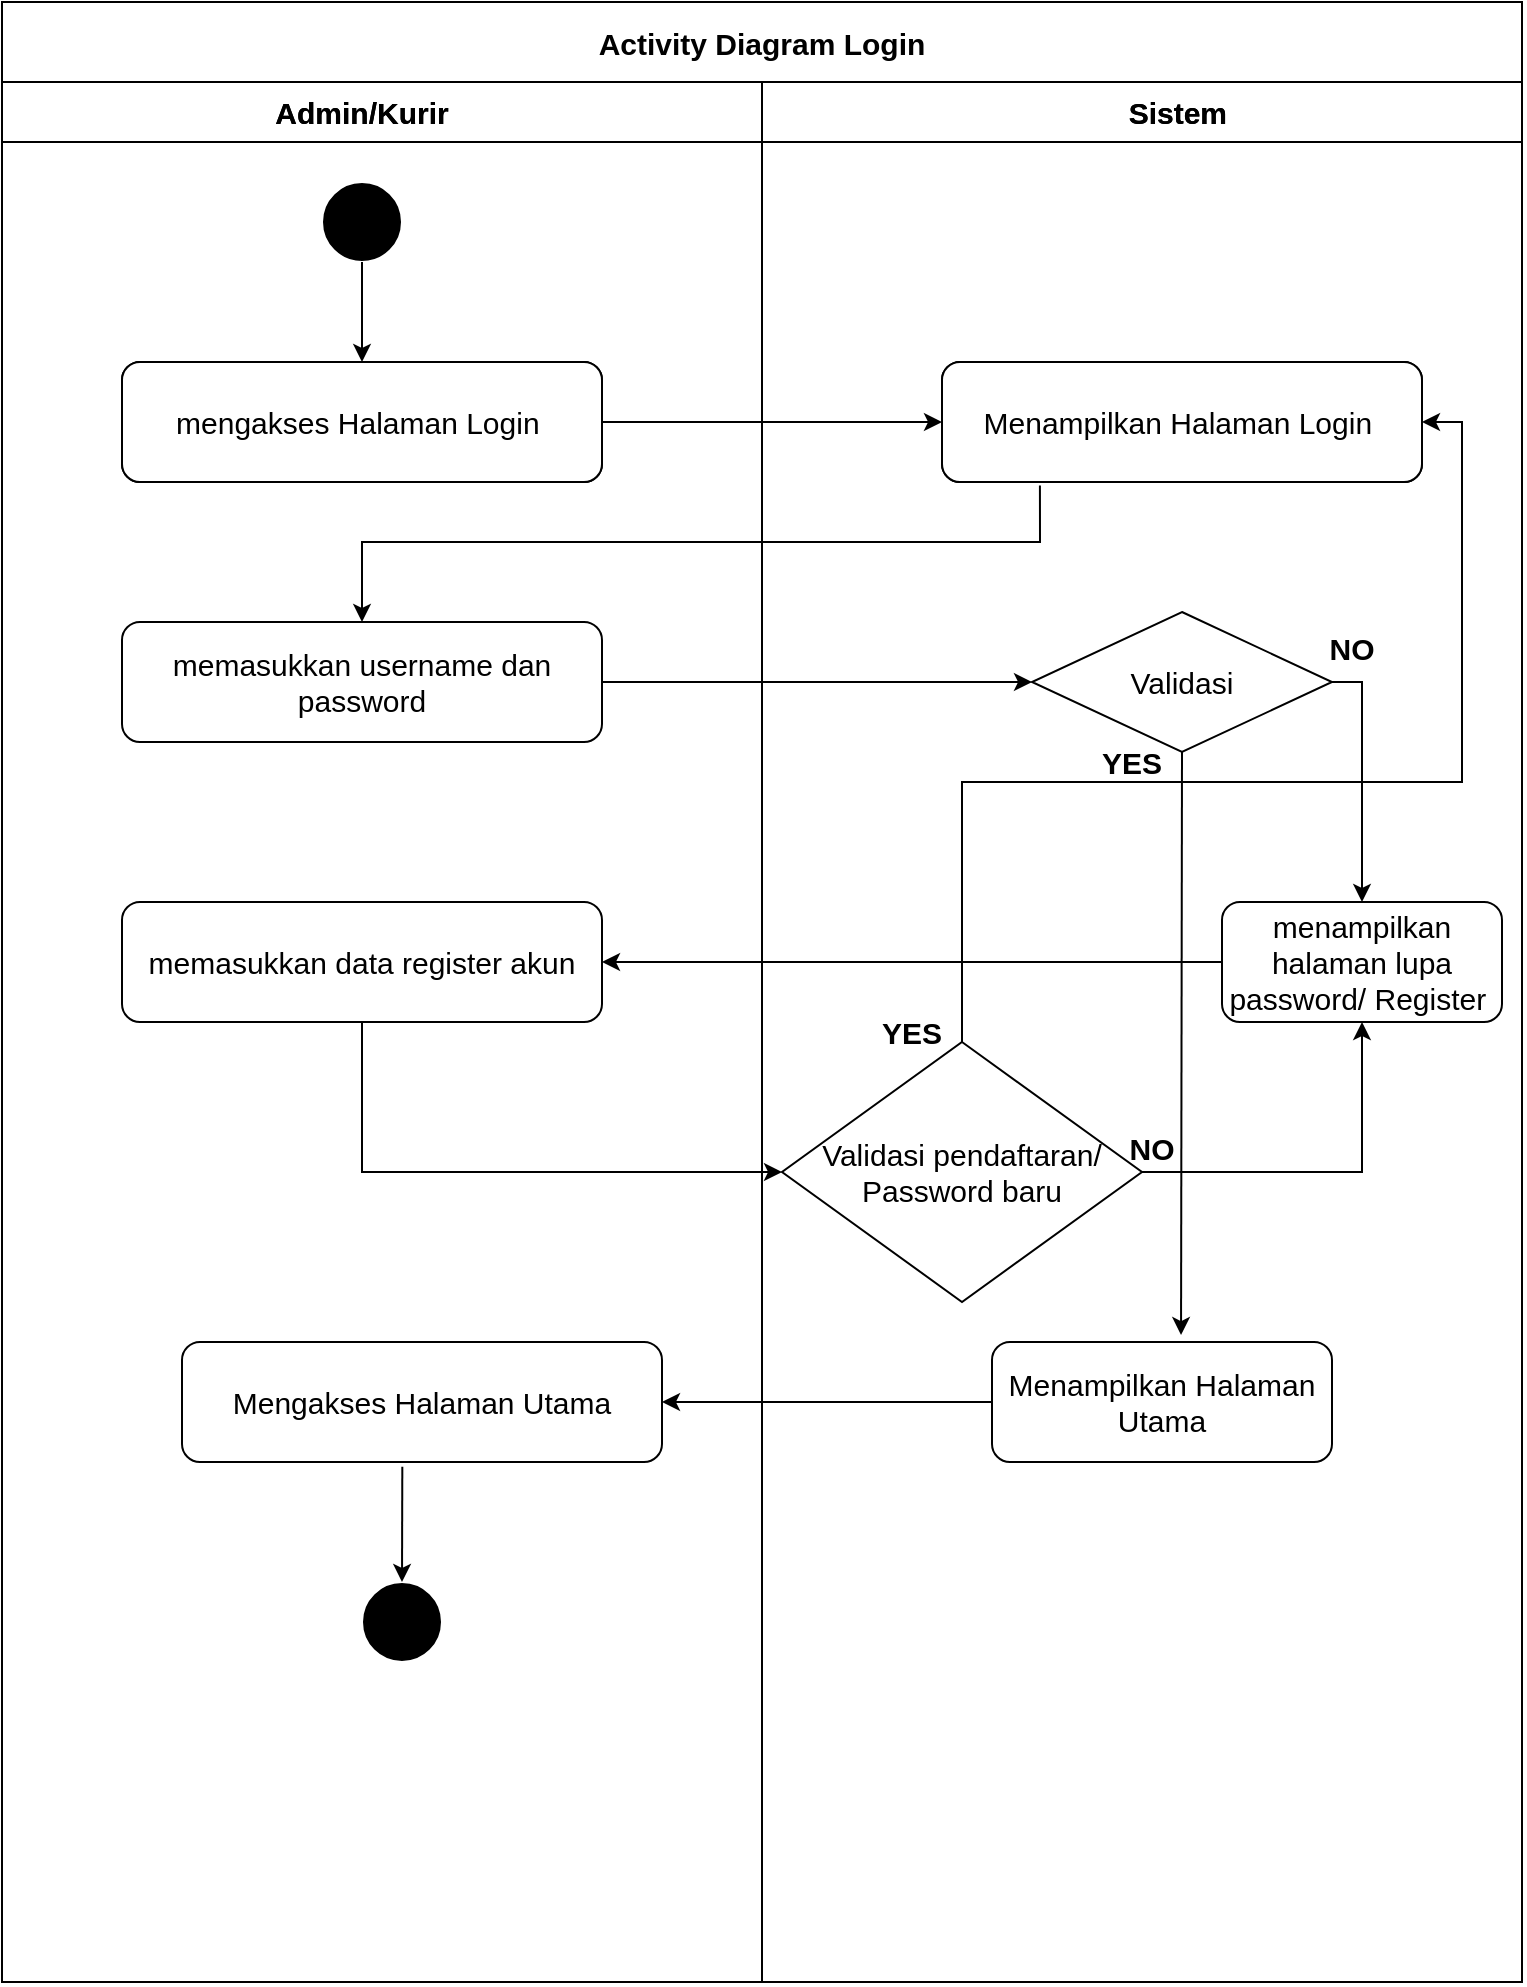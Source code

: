 <mxfile version="20.0.4" type="github">
  <diagram id="hkCzyCOjA-PQ6iPEz9NM" name="Page-1">
    <mxGraphModel dx="1021" dy="567" grid="1" gridSize="10" guides="1" tooltips="1" connect="1" arrows="1" fold="1" page="1" pageScale="1" pageWidth="827" pageHeight="1169" math="0" shadow="0">
      <root>
        <mxCell id="0" />
        <mxCell id="1" parent="0" />
        <mxCell id="iJQVD6eRCjbKx1q8l_-W-43" value="Activity Diagram Login" style="swimlane;fontSize=15;startSize=40;" vertex="1" parent="1">
          <mxGeometry x="40" y="50" width="760" height="990" as="geometry" />
        </mxCell>
        <mxCell id="iJQVD6eRCjbKx1q8l_-W-46" value="&lt;b&gt;Admin/Kurir&lt;/b&gt;" style="text;html=1;strokeColor=none;fillColor=none;align=center;verticalAlign=middle;whiteSpace=wrap;rounded=0;fontSize=15;" vertex="1" parent="iJQVD6eRCjbKx1q8l_-W-43">
          <mxGeometry x="150" y="40" width="60" height="30" as="geometry" />
        </mxCell>
        <mxCell id="iJQVD6eRCjbKx1q8l_-W-47" value="&lt;b&gt;Sistem&amp;nbsp;&lt;/b&gt;" style="text;html=1;strokeColor=none;fillColor=none;align=center;verticalAlign=middle;whiteSpace=wrap;rounded=0;fontSize=15;" vertex="1" parent="iJQVD6eRCjbKx1q8l_-W-43">
          <mxGeometry x="560" y="40" width="60" height="30" as="geometry" />
        </mxCell>
        <mxCell id="iJQVD6eRCjbKx1q8l_-W-48" value="" style="ellipse;whiteSpace=wrap;html=1;aspect=fixed;fontSize=15;strokeColor=#FFFFFF;fillColor=#000000;" vertex="1" parent="iJQVD6eRCjbKx1q8l_-W-43">
          <mxGeometry x="160" y="90" width="40" height="40" as="geometry" />
        </mxCell>
        <mxCell id="iJQVD6eRCjbKx1q8l_-W-50" value="mengakses Halaman Login&amp;nbsp;" style="rounded=1;whiteSpace=wrap;html=1;fontSize=15;" vertex="1" parent="iJQVD6eRCjbKx1q8l_-W-43">
          <mxGeometry x="60" y="180" width="240" height="60" as="geometry" />
        </mxCell>
        <mxCell id="iJQVD6eRCjbKx1q8l_-W-51" value="Menampilkan Halaman Login&amp;nbsp;" style="rounded=1;whiteSpace=wrap;html=1;fontSize=15;" vertex="1" parent="iJQVD6eRCjbKx1q8l_-W-43">
          <mxGeometry x="470" y="180" width="240" height="60" as="geometry" />
        </mxCell>
        <mxCell id="iJQVD6eRCjbKx1q8l_-W-44" value="" style="endArrow=none;html=1;rounded=0;fontSize=15;" edge="1" parent="1">
          <mxGeometry width="50" height="50" relative="1" as="geometry">
            <mxPoint x="40" y="120" as="sourcePoint" />
            <mxPoint x="800" y="120" as="targetPoint" />
          </mxGeometry>
        </mxCell>
        <mxCell id="iJQVD6eRCjbKx1q8l_-W-45" value="" style="endArrow=none;html=1;rounded=0;fontSize=15;exitX=0.5;exitY=1;exitDx=0;exitDy=0;" edge="1" parent="1" source="iJQVD6eRCjbKx1q8l_-W-43">
          <mxGeometry width="50" height="50" relative="1" as="geometry">
            <mxPoint x="440" y="370" as="sourcePoint" />
            <mxPoint x="420" y="90" as="targetPoint" />
          </mxGeometry>
        </mxCell>
        <mxCell id="iJQVD6eRCjbKx1q8l_-W-53" value="Activity Diagram Login" style="swimlane;fontSize=15;startSize=40;" vertex="1" parent="1">
          <mxGeometry x="40" y="50" width="760" height="990" as="geometry" />
        </mxCell>
        <mxCell id="iJQVD6eRCjbKx1q8l_-W-54" value="&lt;b&gt;Admin/Kurir&lt;/b&gt;" style="text;html=1;strokeColor=none;fillColor=none;align=center;verticalAlign=middle;whiteSpace=wrap;rounded=0;fontSize=15;" vertex="1" parent="iJQVD6eRCjbKx1q8l_-W-53">
          <mxGeometry x="150" y="40" width="60" height="30" as="geometry" />
        </mxCell>
        <mxCell id="iJQVD6eRCjbKx1q8l_-W-55" value="&lt;b&gt;Sistem&amp;nbsp;&lt;/b&gt;" style="text;html=1;strokeColor=none;fillColor=none;align=center;verticalAlign=middle;whiteSpace=wrap;rounded=0;fontSize=15;" vertex="1" parent="iJQVD6eRCjbKx1q8l_-W-53">
          <mxGeometry x="560" y="40" width="60" height="30" as="geometry" />
        </mxCell>
        <mxCell id="iJQVD6eRCjbKx1q8l_-W-56" value="" style="ellipse;whiteSpace=wrap;html=1;aspect=fixed;fontSize=15;strokeColor=#FFFFFF;fillColor=#000000;" vertex="1" parent="iJQVD6eRCjbKx1q8l_-W-53">
          <mxGeometry x="160" y="90" width="40" height="40" as="geometry" />
        </mxCell>
        <mxCell id="iJQVD6eRCjbKx1q8l_-W-57" value="" style="ellipse;whiteSpace=wrap;html=1;aspect=fixed;fontSize=15;strokeColor=#FFFFFF;fillColor=#000000;" vertex="1" parent="iJQVD6eRCjbKx1q8l_-W-53">
          <mxGeometry x="180" y="790" width="40" height="40" as="geometry" />
        </mxCell>
        <mxCell id="iJQVD6eRCjbKx1q8l_-W-58" value="mengakses Halaman Login&amp;nbsp;" style="rounded=1;whiteSpace=wrap;html=1;fontSize=15;" vertex="1" parent="iJQVD6eRCjbKx1q8l_-W-53">
          <mxGeometry x="60" y="180" width="240" height="60" as="geometry" />
        </mxCell>
        <mxCell id="iJQVD6eRCjbKx1q8l_-W-59" value="Menampilkan Halaman Login&amp;nbsp;" style="rounded=1;whiteSpace=wrap;html=1;fontSize=15;" vertex="1" parent="iJQVD6eRCjbKx1q8l_-W-53">
          <mxGeometry x="470" y="180" width="240" height="60" as="geometry" />
        </mxCell>
        <mxCell id="iJQVD6eRCjbKx1q8l_-W-60" value="memasukkan username dan password" style="rounded=1;whiteSpace=wrap;html=1;fontSize=15;" vertex="1" parent="iJQVD6eRCjbKx1q8l_-W-53">
          <mxGeometry x="60" y="310" width="240" height="60" as="geometry" />
        </mxCell>
        <mxCell id="iJQVD6eRCjbKx1q8l_-W-52" value="Mengakses Halaman Utama" style="rounded=1;whiteSpace=wrap;html=1;fontSize=15;" vertex="1" parent="iJQVD6eRCjbKx1q8l_-W-53">
          <mxGeometry x="90" y="670" width="240" height="60" as="geometry" />
        </mxCell>
        <mxCell id="iJQVD6eRCjbKx1q8l_-W-61" value="Validasi" style="rhombus;whiteSpace=wrap;html=1;fontSize=15;" vertex="1" parent="iJQVD6eRCjbKx1q8l_-W-53">
          <mxGeometry x="515" y="305" width="150" height="70" as="geometry" />
        </mxCell>
        <mxCell id="iJQVD6eRCjbKx1q8l_-W-62" value="" style="endArrow=classic;html=1;rounded=0;fontSize=15;exitX=0.5;exitY=1;exitDx=0;exitDy=0;entryX=0.5;entryY=0;entryDx=0;entryDy=0;" edge="1" parent="iJQVD6eRCjbKx1q8l_-W-53" source="iJQVD6eRCjbKx1q8l_-W-56" target="iJQVD6eRCjbKx1q8l_-W-58">
          <mxGeometry width="50" height="50" relative="1" as="geometry">
            <mxPoint x="460" y="370" as="sourcePoint" />
            <mxPoint x="510" y="320" as="targetPoint" />
          </mxGeometry>
        </mxCell>
        <mxCell id="iJQVD6eRCjbKx1q8l_-W-63" value="" style="endArrow=classic;html=1;rounded=0;fontSize=15;exitX=1;exitY=0.5;exitDx=0;exitDy=0;entryX=0;entryY=0.5;entryDx=0;entryDy=0;" edge="1" parent="iJQVD6eRCjbKx1q8l_-W-53" source="iJQVD6eRCjbKx1q8l_-W-58" target="iJQVD6eRCjbKx1q8l_-W-59">
          <mxGeometry width="50" height="50" relative="1" as="geometry">
            <mxPoint x="460" y="370" as="sourcePoint" />
            <mxPoint x="510" y="320" as="targetPoint" />
          </mxGeometry>
        </mxCell>
        <mxCell id="iJQVD6eRCjbKx1q8l_-W-64" value="" style="endArrow=classic;html=1;rounded=0;fontSize=15;exitX=0.204;exitY=1.03;exitDx=0;exitDy=0;exitPerimeter=0;entryX=0.5;entryY=0;entryDx=0;entryDy=0;" edge="1" parent="iJQVD6eRCjbKx1q8l_-W-53" source="iJQVD6eRCjbKx1q8l_-W-59" target="iJQVD6eRCjbKx1q8l_-W-60">
          <mxGeometry width="50" height="50" relative="1" as="geometry">
            <mxPoint x="460" y="370" as="sourcePoint" />
            <mxPoint x="510" y="320" as="targetPoint" />
            <Array as="points">
              <mxPoint x="519" y="270" />
              <mxPoint x="180" y="270" />
            </Array>
          </mxGeometry>
        </mxCell>
        <mxCell id="iJQVD6eRCjbKx1q8l_-W-65" value="" style="endArrow=classic;html=1;rounded=0;fontSize=15;exitX=1;exitY=0.5;exitDx=0;exitDy=0;" edge="1" parent="iJQVD6eRCjbKx1q8l_-W-53" source="iJQVD6eRCjbKx1q8l_-W-60" target="iJQVD6eRCjbKx1q8l_-W-61">
          <mxGeometry width="50" height="50" relative="1" as="geometry">
            <mxPoint x="460" y="370" as="sourcePoint" />
            <mxPoint x="510" y="320" as="targetPoint" />
          </mxGeometry>
        </mxCell>
        <mxCell id="iJQVD6eRCjbKx1q8l_-W-66" value="Menampilkan Halaman Utama" style="rounded=1;whiteSpace=wrap;html=1;fontSize=15;" vertex="1" parent="iJQVD6eRCjbKx1q8l_-W-53">
          <mxGeometry x="495" y="670" width="170" height="60" as="geometry" />
        </mxCell>
        <mxCell id="iJQVD6eRCjbKx1q8l_-W-68" value="" style="endArrow=classic;html=1;rounded=0;fontSize=15;exitX=0;exitY=0.5;exitDx=0;exitDy=0;entryX=1;entryY=0.5;entryDx=0;entryDy=0;" edge="1" parent="iJQVD6eRCjbKx1q8l_-W-53" source="iJQVD6eRCjbKx1q8l_-W-66" target="iJQVD6eRCjbKx1q8l_-W-52">
          <mxGeometry width="50" height="50" relative="1" as="geometry">
            <mxPoint x="460" y="390" as="sourcePoint" />
            <mxPoint x="510" y="340" as="targetPoint" />
          </mxGeometry>
        </mxCell>
        <mxCell id="iJQVD6eRCjbKx1q8l_-W-70" value="menampilkan halaman lupa password/ Register&amp;nbsp;" style="rounded=1;whiteSpace=wrap;html=1;fontSize=15;" vertex="1" parent="iJQVD6eRCjbKx1q8l_-W-53">
          <mxGeometry x="610" y="450" width="140" height="60" as="geometry" />
        </mxCell>
        <mxCell id="iJQVD6eRCjbKx1q8l_-W-72" value="memasukkan data register akun" style="rounded=1;whiteSpace=wrap;html=1;fontSize=15;" vertex="1" parent="iJQVD6eRCjbKx1q8l_-W-53">
          <mxGeometry x="60" y="450" width="240" height="60" as="geometry" />
        </mxCell>
        <mxCell id="iJQVD6eRCjbKx1q8l_-W-74" value="" style="endArrow=classic;html=1;rounded=0;fontSize=15;exitX=1;exitY=0.5;exitDx=0;exitDy=0;entryX=0.5;entryY=0;entryDx=0;entryDy=0;" edge="1" parent="iJQVD6eRCjbKx1q8l_-W-53" source="iJQVD6eRCjbKx1q8l_-W-61" target="iJQVD6eRCjbKx1q8l_-W-70">
          <mxGeometry width="50" height="50" relative="1" as="geometry">
            <mxPoint x="460" y="620" as="sourcePoint" />
            <mxPoint x="510" y="570" as="targetPoint" />
            <Array as="points">
              <mxPoint x="680" y="340" />
            </Array>
          </mxGeometry>
        </mxCell>
        <mxCell id="iJQVD6eRCjbKx1q8l_-W-75" value="" style="endArrow=classic;html=1;rounded=0;fontSize=15;exitX=0;exitY=0.5;exitDx=0;exitDy=0;entryX=1;entryY=0.5;entryDx=0;entryDy=0;" edge="1" parent="iJQVD6eRCjbKx1q8l_-W-53" source="iJQVD6eRCjbKx1q8l_-W-70" target="iJQVD6eRCjbKx1q8l_-W-72">
          <mxGeometry width="50" height="50" relative="1" as="geometry">
            <mxPoint x="460" y="620" as="sourcePoint" />
            <mxPoint x="510" y="570" as="targetPoint" />
          </mxGeometry>
        </mxCell>
        <mxCell id="iJQVD6eRCjbKx1q8l_-W-76" value="Validasi pendaftaran/ Password baru" style="rhombus;whiteSpace=wrap;html=1;fontSize=15;" vertex="1" parent="iJQVD6eRCjbKx1q8l_-W-53">
          <mxGeometry x="390" y="520" width="180" height="130" as="geometry" />
        </mxCell>
        <mxCell id="iJQVD6eRCjbKx1q8l_-W-77" value="" style="endArrow=classic;html=1;rounded=0;fontSize=15;exitX=0.5;exitY=1;exitDx=0;exitDy=0;entryX=0;entryY=0.5;entryDx=0;entryDy=0;" edge="1" parent="iJQVD6eRCjbKx1q8l_-W-53" source="iJQVD6eRCjbKx1q8l_-W-72" target="iJQVD6eRCjbKx1q8l_-W-76">
          <mxGeometry width="50" height="50" relative="1" as="geometry">
            <mxPoint x="460" y="620" as="sourcePoint" />
            <mxPoint x="510" y="570" as="targetPoint" />
            <Array as="points">
              <mxPoint x="180" y="585" />
            </Array>
          </mxGeometry>
        </mxCell>
        <mxCell id="iJQVD6eRCjbKx1q8l_-W-78" value="" style="endArrow=classic;html=1;rounded=0;fontSize=15;exitX=0.5;exitY=0;exitDx=0;exitDy=0;entryX=1;entryY=0.5;entryDx=0;entryDy=0;" edge="1" parent="iJQVD6eRCjbKx1q8l_-W-53" source="iJQVD6eRCjbKx1q8l_-W-76" target="iJQVD6eRCjbKx1q8l_-W-59">
          <mxGeometry width="50" height="50" relative="1" as="geometry">
            <mxPoint x="460" y="480" as="sourcePoint" />
            <mxPoint x="510" y="430" as="targetPoint" />
            <Array as="points">
              <mxPoint x="480" y="390" />
              <mxPoint x="730" y="390" />
              <mxPoint x="730" y="210" />
            </Array>
          </mxGeometry>
        </mxCell>
        <mxCell id="iJQVD6eRCjbKx1q8l_-W-79" value="" style="endArrow=classic;html=1;rounded=0;fontSize=15;exitX=1;exitY=0.5;exitDx=0;exitDy=0;entryX=0.5;entryY=1;entryDx=0;entryDy=0;" edge="1" parent="iJQVD6eRCjbKx1q8l_-W-53" source="iJQVD6eRCjbKx1q8l_-W-76" target="iJQVD6eRCjbKx1q8l_-W-70">
          <mxGeometry width="50" height="50" relative="1" as="geometry">
            <mxPoint x="460" y="440" as="sourcePoint" />
            <mxPoint x="510" y="390" as="targetPoint" />
            <Array as="points">
              <mxPoint x="680" y="585" />
            </Array>
          </mxGeometry>
        </mxCell>
        <mxCell id="iJQVD6eRCjbKx1q8l_-W-80" value="" style="endArrow=classic;html=1;rounded=0;fontSize=15;exitX=0.5;exitY=1;exitDx=0;exitDy=0;entryX=0.556;entryY=-0.058;entryDx=0;entryDy=0;entryPerimeter=0;" edge="1" parent="iJQVD6eRCjbKx1q8l_-W-53" source="iJQVD6eRCjbKx1q8l_-W-61" target="iJQVD6eRCjbKx1q8l_-W-66">
          <mxGeometry width="50" height="50" relative="1" as="geometry">
            <mxPoint x="460" y="480" as="sourcePoint" />
            <mxPoint x="510" y="430" as="targetPoint" />
          </mxGeometry>
        </mxCell>
        <mxCell id="iJQVD6eRCjbKx1q8l_-W-81" value="&lt;b&gt;YES&lt;/b&gt;" style="text;html=1;strokeColor=none;fillColor=none;align=center;verticalAlign=middle;whiteSpace=wrap;rounded=0;fontSize=15;" vertex="1" parent="iJQVD6eRCjbKx1q8l_-W-53">
          <mxGeometry x="540" y="375" width="50" height="10" as="geometry" />
        </mxCell>
        <mxCell id="iJQVD6eRCjbKx1q8l_-W-82" value="&lt;b&gt;NO&lt;/b&gt;" style="text;html=1;strokeColor=none;fillColor=none;align=center;verticalAlign=middle;whiteSpace=wrap;rounded=0;fontSize=15;" vertex="1" parent="iJQVD6eRCjbKx1q8l_-W-53">
          <mxGeometry x="650" y="300" width="50" height="45" as="geometry" />
        </mxCell>
        <mxCell id="iJQVD6eRCjbKx1q8l_-W-84" value="&lt;b&gt;YES&lt;/b&gt;" style="text;html=1;strokeColor=none;fillColor=none;align=center;verticalAlign=middle;whiteSpace=wrap;rounded=0;fontSize=15;" vertex="1" parent="iJQVD6eRCjbKx1q8l_-W-53">
          <mxGeometry x="430" y="510" width="50" height="10" as="geometry" />
        </mxCell>
        <mxCell id="iJQVD6eRCjbKx1q8l_-W-85" value="&lt;b&gt;NO&lt;/b&gt;" style="text;html=1;strokeColor=none;fillColor=none;align=center;verticalAlign=middle;whiteSpace=wrap;rounded=0;fontSize=15;" vertex="1" parent="iJQVD6eRCjbKx1q8l_-W-53">
          <mxGeometry x="550" y="550" width="50" height="45" as="geometry" />
        </mxCell>
        <mxCell id="iJQVD6eRCjbKx1q8l_-W-86" value="" style="endArrow=classic;html=1;rounded=0;fontSize=15;exitX=0.459;exitY=1.04;exitDx=0;exitDy=0;exitPerimeter=0;entryX=0.5;entryY=0;entryDx=0;entryDy=0;" edge="1" parent="iJQVD6eRCjbKx1q8l_-W-53" source="iJQVD6eRCjbKx1q8l_-W-52" target="iJQVD6eRCjbKx1q8l_-W-57">
          <mxGeometry width="50" height="50" relative="1" as="geometry">
            <mxPoint x="450" y="770" as="sourcePoint" />
            <mxPoint x="500" y="720" as="targetPoint" />
          </mxGeometry>
        </mxCell>
      </root>
    </mxGraphModel>
  </diagram>
</mxfile>
